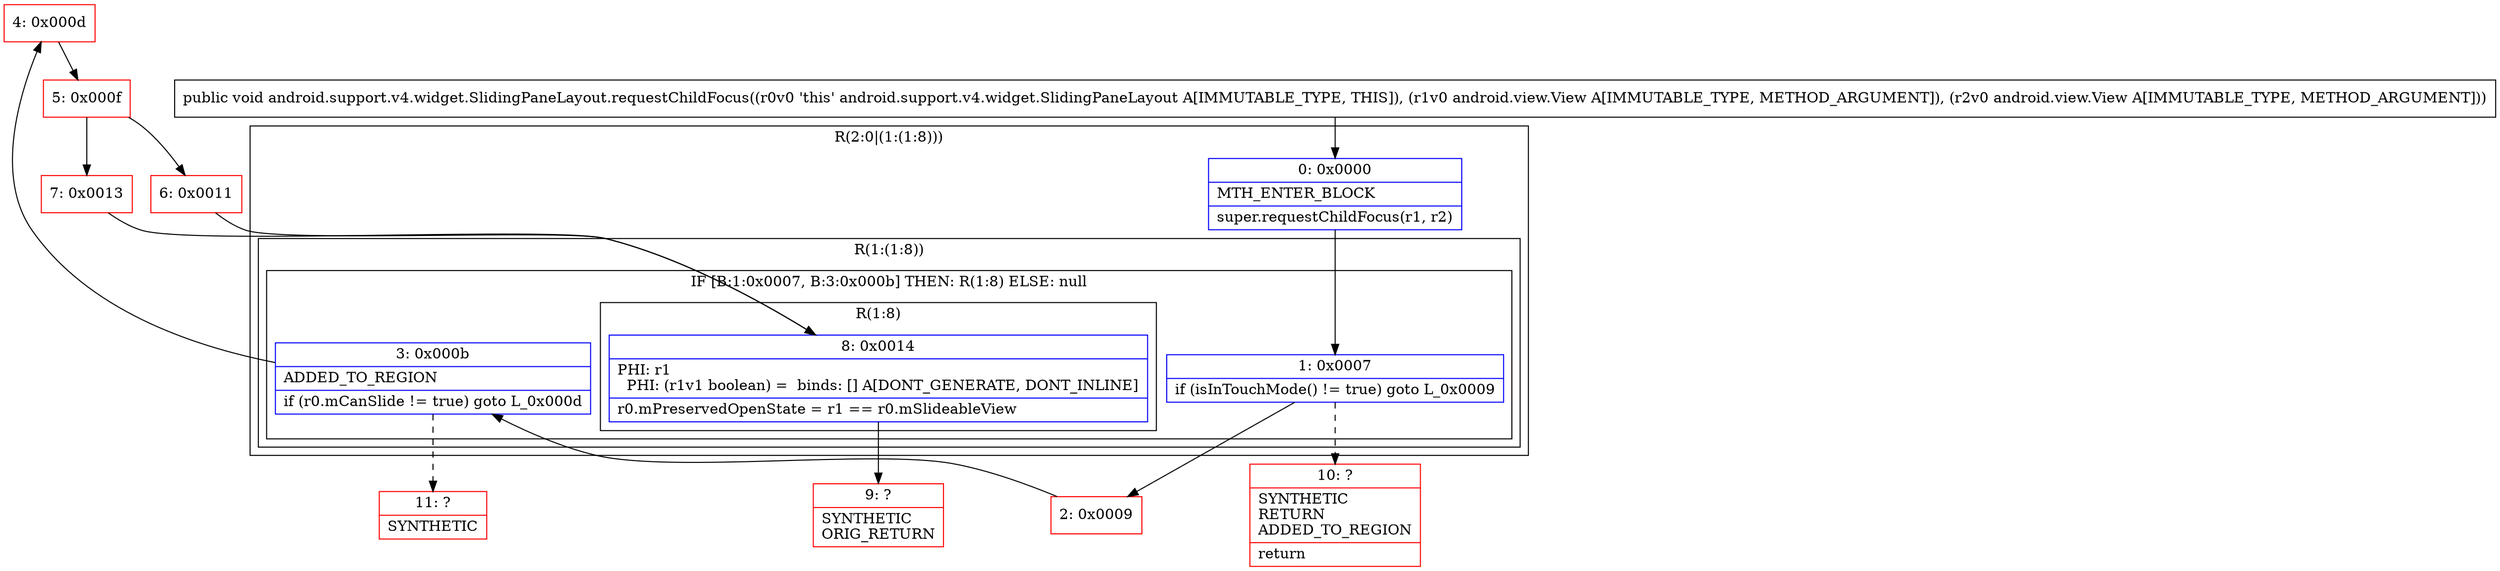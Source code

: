 digraph "CFG forandroid.support.v4.widget.SlidingPaneLayout.requestChildFocus(Landroid\/view\/View;Landroid\/view\/View;)V" {
subgraph cluster_Region_1016124289 {
label = "R(2:0|(1:(1:8)))";
node [shape=record,color=blue];
Node_0 [shape=record,label="{0\:\ 0x0000|MTH_ENTER_BLOCK\l|super.requestChildFocus(r1, r2)\l}"];
subgraph cluster_Region_2034968815 {
label = "R(1:(1:8))";
node [shape=record,color=blue];
subgraph cluster_IfRegion_5069835 {
label = "IF [B:1:0x0007, B:3:0x000b] THEN: R(1:8) ELSE: null";
node [shape=record,color=blue];
Node_1 [shape=record,label="{1\:\ 0x0007|if (isInTouchMode() != true) goto L_0x0009\l}"];
Node_3 [shape=record,label="{3\:\ 0x000b|ADDED_TO_REGION\l|if (r0.mCanSlide != true) goto L_0x000d\l}"];
subgraph cluster_Region_1811510409 {
label = "R(1:8)";
node [shape=record,color=blue];
Node_8 [shape=record,label="{8\:\ 0x0014|PHI: r1 \l  PHI: (r1v1 boolean) =  binds: [] A[DONT_GENERATE, DONT_INLINE]\l|r0.mPreservedOpenState = r1 == r0.mSlideableView\l}"];
}
}
}
}
Node_2 [shape=record,color=red,label="{2\:\ 0x0009}"];
Node_4 [shape=record,color=red,label="{4\:\ 0x000d}"];
Node_5 [shape=record,color=red,label="{5\:\ 0x000f}"];
Node_6 [shape=record,color=red,label="{6\:\ 0x0011}"];
Node_7 [shape=record,color=red,label="{7\:\ 0x0013}"];
Node_9 [shape=record,color=red,label="{9\:\ ?|SYNTHETIC\lORIG_RETURN\l}"];
Node_10 [shape=record,color=red,label="{10\:\ ?|SYNTHETIC\lRETURN\lADDED_TO_REGION\l|return\l}"];
Node_11 [shape=record,color=red,label="{11\:\ ?|SYNTHETIC\l}"];
MethodNode[shape=record,label="{public void android.support.v4.widget.SlidingPaneLayout.requestChildFocus((r0v0 'this' android.support.v4.widget.SlidingPaneLayout A[IMMUTABLE_TYPE, THIS]), (r1v0 android.view.View A[IMMUTABLE_TYPE, METHOD_ARGUMENT]), (r2v0 android.view.View A[IMMUTABLE_TYPE, METHOD_ARGUMENT])) }"];
MethodNode -> Node_0;
Node_0 -> Node_1;
Node_1 -> Node_2;
Node_1 -> Node_10[style=dashed];
Node_3 -> Node_4;
Node_3 -> Node_11[style=dashed];
Node_8 -> Node_9;
Node_2 -> Node_3;
Node_4 -> Node_5;
Node_5 -> Node_6;
Node_5 -> Node_7;
Node_6 -> Node_8;
Node_7 -> Node_8;
}


